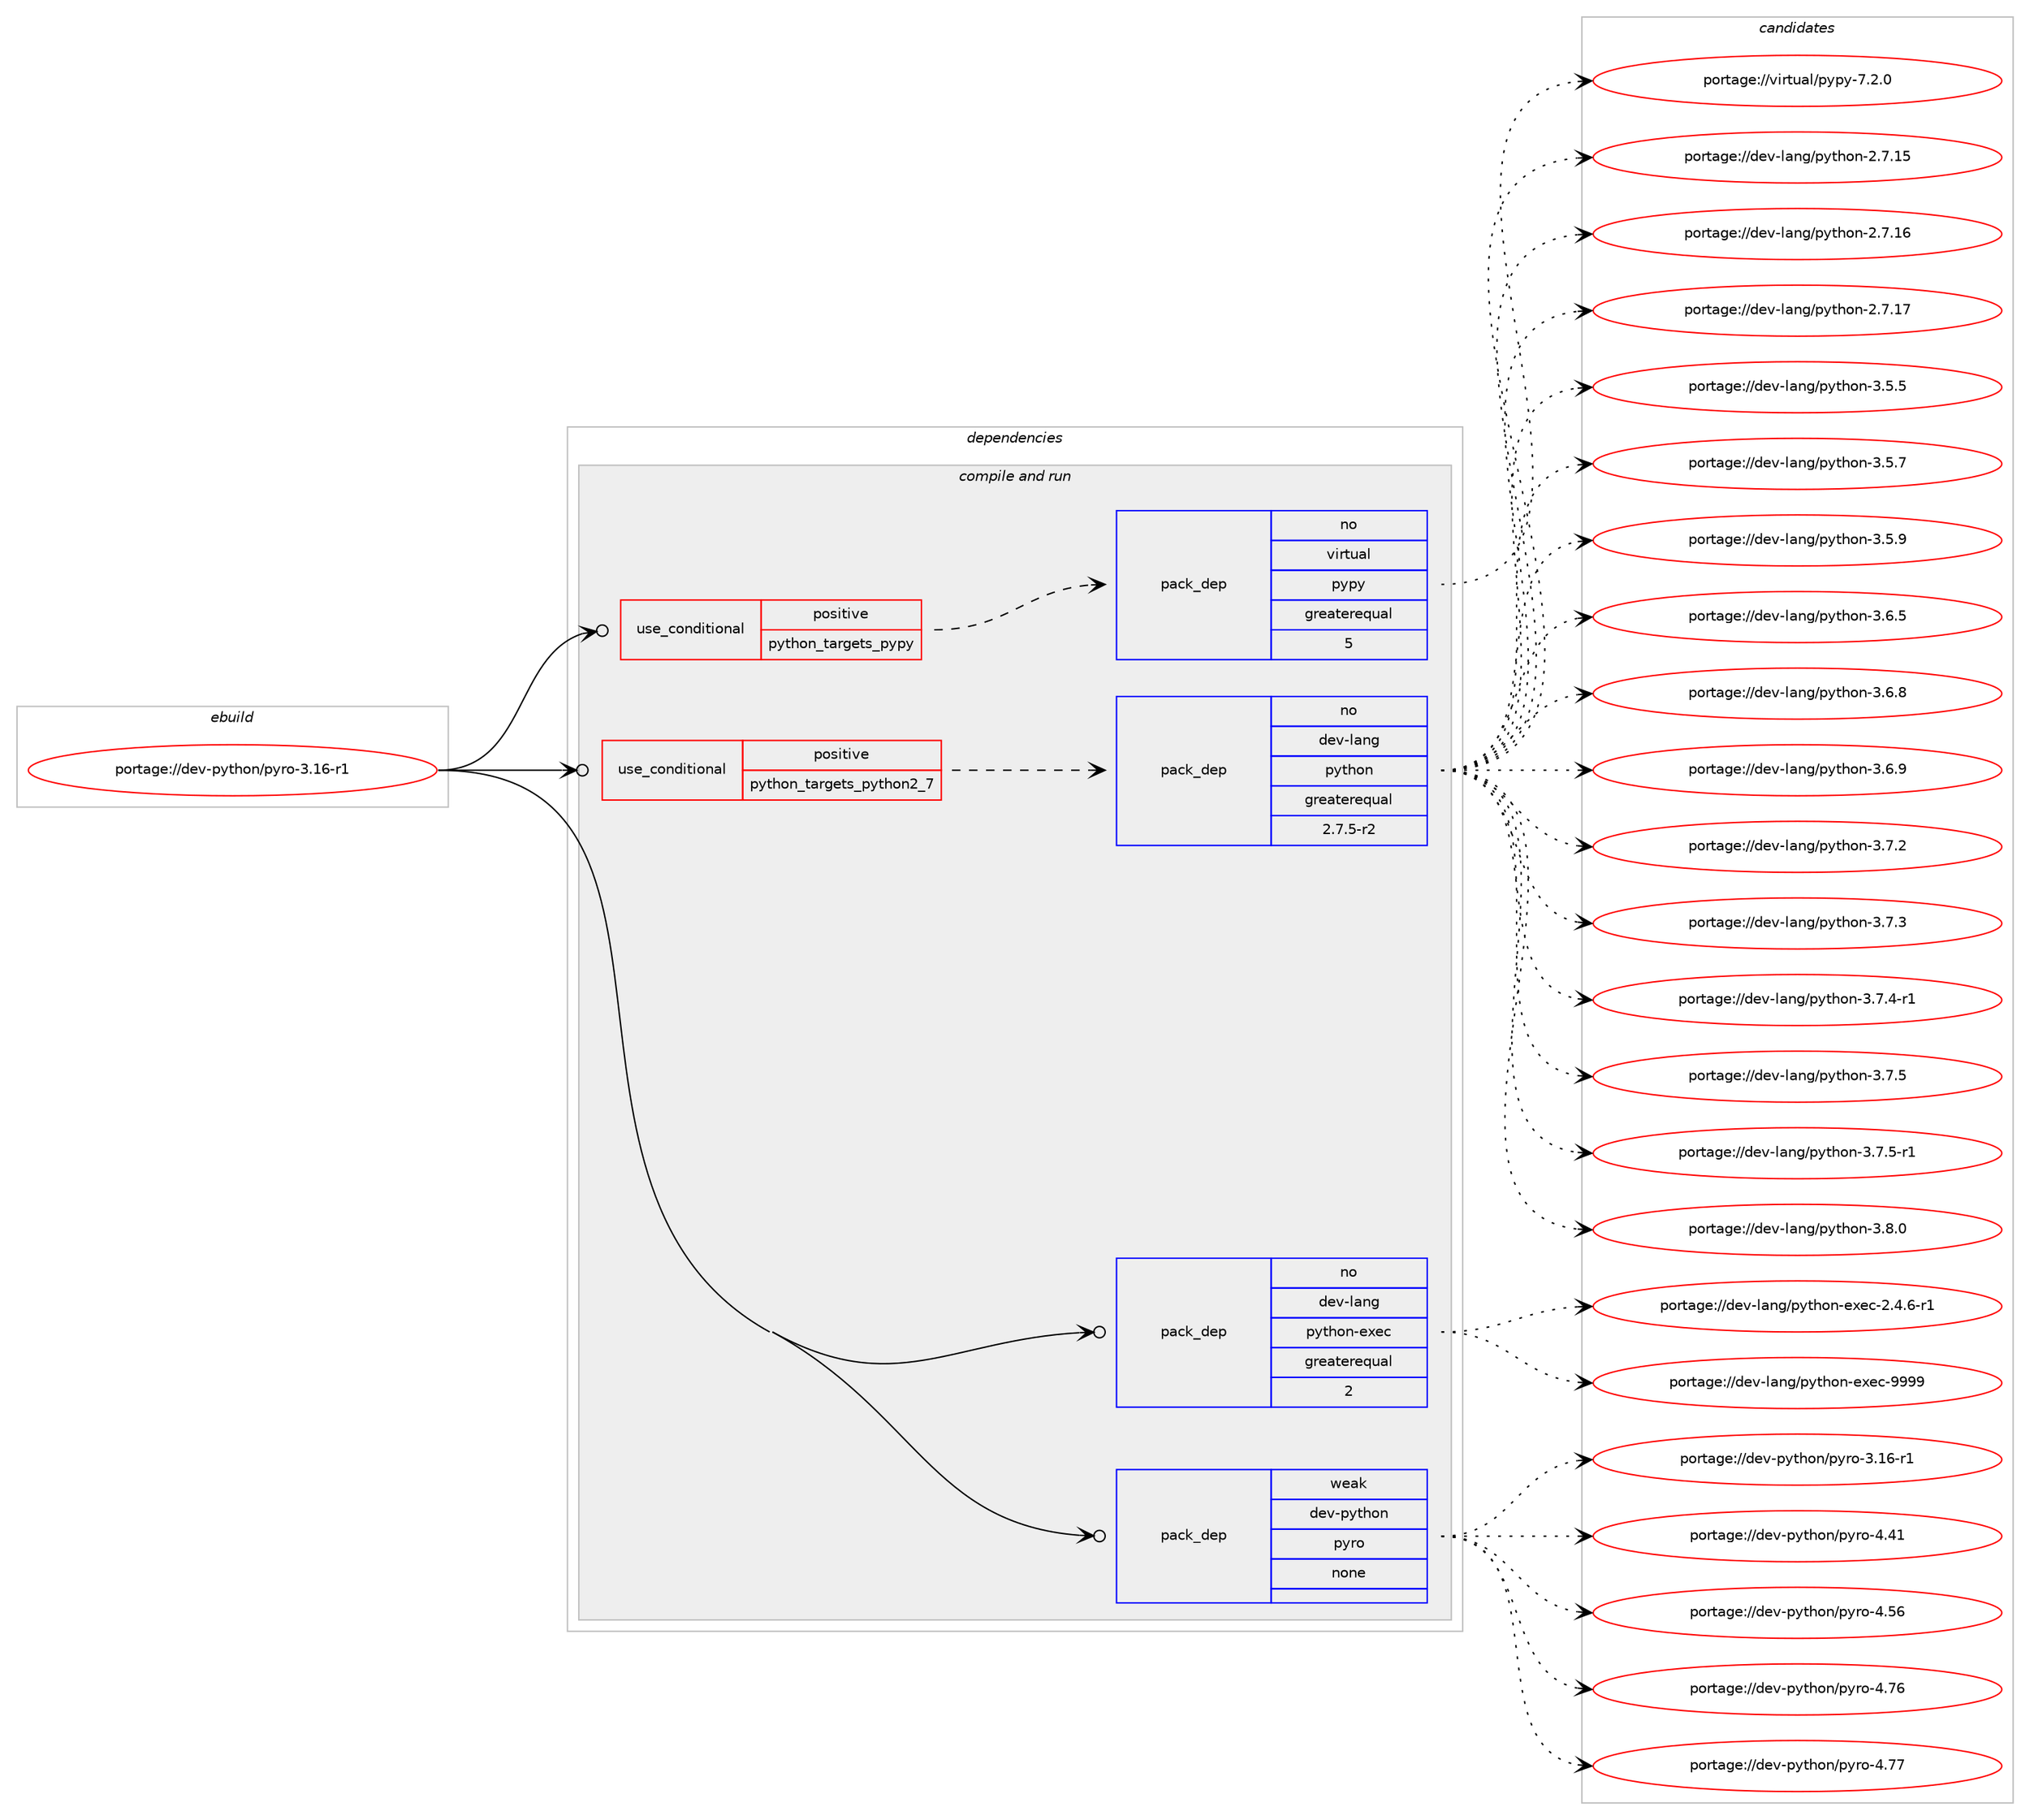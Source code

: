 digraph prolog {

# *************
# Graph options
# *************

newrank=true;
concentrate=true;
compound=true;
graph [rankdir=LR,fontname=Helvetica,fontsize=10,ranksep=1.5];#, ranksep=2.5, nodesep=0.2];
edge  [arrowhead=vee];
node  [fontname=Helvetica,fontsize=10];

# **********
# The ebuild
# **********

subgraph cluster_leftcol {
color=gray;
rank=same;
label=<<i>ebuild</i>>;
id [label="portage://dev-python/pyro-3.16-r1", color=red, width=4, href="../dev-python/pyro-3.16-r1.svg"];
}

# ****************
# The dependencies
# ****************

subgraph cluster_midcol {
color=gray;
label=<<i>dependencies</i>>;
subgraph cluster_compile {
fillcolor="#eeeeee";
style=filled;
label=<<i>compile</i>>;
}
subgraph cluster_compileandrun {
fillcolor="#eeeeee";
style=filled;
label=<<i>compile and run</i>>;
subgraph cond35972 {
dependency163300 [label=<<TABLE BORDER="0" CELLBORDER="1" CELLSPACING="0" CELLPADDING="4"><TR><TD ROWSPAN="3" CELLPADDING="10">use_conditional</TD></TR><TR><TD>positive</TD></TR><TR><TD>python_targets_pypy</TD></TR></TABLE>>, shape=none, color=red];
subgraph pack123947 {
dependency163301 [label=<<TABLE BORDER="0" CELLBORDER="1" CELLSPACING="0" CELLPADDING="4" WIDTH="220"><TR><TD ROWSPAN="6" CELLPADDING="30">pack_dep</TD></TR><TR><TD WIDTH="110">no</TD></TR><TR><TD>virtual</TD></TR><TR><TD>pypy</TD></TR><TR><TD>greaterequal</TD></TR><TR><TD>5</TD></TR></TABLE>>, shape=none, color=blue];
}
dependency163300:e -> dependency163301:w [weight=20,style="dashed",arrowhead="vee"];
}
id:e -> dependency163300:w [weight=20,style="solid",arrowhead="odotvee"];
subgraph cond35973 {
dependency163302 [label=<<TABLE BORDER="0" CELLBORDER="1" CELLSPACING="0" CELLPADDING="4"><TR><TD ROWSPAN="3" CELLPADDING="10">use_conditional</TD></TR><TR><TD>positive</TD></TR><TR><TD>python_targets_python2_7</TD></TR></TABLE>>, shape=none, color=red];
subgraph pack123948 {
dependency163303 [label=<<TABLE BORDER="0" CELLBORDER="1" CELLSPACING="0" CELLPADDING="4" WIDTH="220"><TR><TD ROWSPAN="6" CELLPADDING="30">pack_dep</TD></TR><TR><TD WIDTH="110">no</TD></TR><TR><TD>dev-lang</TD></TR><TR><TD>python</TD></TR><TR><TD>greaterequal</TD></TR><TR><TD>2.7.5-r2</TD></TR></TABLE>>, shape=none, color=blue];
}
dependency163302:e -> dependency163303:w [weight=20,style="dashed",arrowhead="vee"];
}
id:e -> dependency163302:w [weight=20,style="solid",arrowhead="odotvee"];
subgraph pack123949 {
dependency163304 [label=<<TABLE BORDER="0" CELLBORDER="1" CELLSPACING="0" CELLPADDING="4" WIDTH="220"><TR><TD ROWSPAN="6" CELLPADDING="30">pack_dep</TD></TR><TR><TD WIDTH="110">no</TD></TR><TR><TD>dev-lang</TD></TR><TR><TD>python-exec</TD></TR><TR><TD>greaterequal</TD></TR><TR><TD>2</TD></TR></TABLE>>, shape=none, color=blue];
}
id:e -> dependency163304:w [weight=20,style="solid",arrowhead="odotvee"];
subgraph pack123950 {
dependency163305 [label=<<TABLE BORDER="0" CELLBORDER="1" CELLSPACING="0" CELLPADDING="4" WIDTH="220"><TR><TD ROWSPAN="6" CELLPADDING="30">pack_dep</TD></TR><TR><TD WIDTH="110">weak</TD></TR><TR><TD>dev-python</TD></TR><TR><TD>pyro</TD></TR><TR><TD>none</TD></TR><TR><TD></TD></TR></TABLE>>, shape=none, color=blue];
}
id:e -> dependency163305:w [weight=20,style="solid",arrowhead="odotvee"];
}
subgraph cluster_run {
fillcolor="#eeeeee";
style=filled;
label=<<i>run</i>>;
}
}

# **************
# The candidates
# **************

subgraph cluster_choices {
rank=same;
color=gray;
label=<<i>candidates</i>>;

subgraph choice123947 {
color=black;
nodesep=1;
choiceportage1181051141161179710847112121112121455546504648 [label="portage://virtual/pypy-7.2.0", color=red, width=4,href="../virtual/pypy-7.2.0.svg"];
dependency163301:e -> choiceportage1181051141161179710847112121112121455546504648:w [style=dotted,weight="100"];
}
subgraph choice123948 {
color=black;
nodesep=1;
choiceportage10010111845108971101034711212111610411111045504655464953 [label="portage://dev-lang/python-2.7.15", color=red, width=4,href="../dev-lang/python-2.7.15.svg"];
choiceportage10010111845108971101034711212111610411111045504655464954 [label="portage://dev-lang/python-2.7.16", color=red, width=4,href="../dev-lang/python-2.7.16.svg"];
choiceportage10010111845108971101034711212111610411111045504655464955 [label="portage://dev-lang/python-2.7.17", color=red, width=4,href="../dev-lang/python-2.7.17.svg"];
choiceportage100101118451089711010347112121116104111110455146534653 [label="portage://dev-lang/python-3.5.5", color=red, width=4,href="../dev-lang/python-3.5.5.svg"];
choiceportage100101118451089711010347112121116104111110455146534655 [label="portage://dev-lang/python-3.5.7", color=red, width=4,href="../dev-lang/python-3.5.7.svg"];
choiceportage100101118451089711010347112121116104111110455146534657 [label="portage://dev-lang/python-3.5.9", color=red, width=4,href="../dev-lang/python-3.5.9.svg"];
choiceportage100101118451089711010347112121116104111110455146544653 [label="portage://dev-lang/python-3.6.5", color=red, width=4,href="../dev-lang/python-3.6.5.svg"];
choiceportage100101118451089711010347112121116104111110455146544656 [label="portage://dev-lang/python-3.6.8", color=red, width=4,href="../dev-lang/python-3.6.8.svg"];
choiceportage100101118451089711010347112121116104111110455146544657 [label="portage://dev-lang/python-3.6.9", color=red, width=4,href="../dev-lang/python-3.6.9.svg"];
choiceportage100101118451089711010347112121116104111110455146554650 [label="portage://dev-lang/python-3.7.2", color=red, width=4,href="../dev-lang/python-3.7.2.svg"];
choiceportage100101118451089711010347112121116104111110455146554651 [label="portage://dev-lang/python-3.7.3", color=red, width=4,href="../dev-lang/python-3.7.3.svg"];
choiceportage1001011184510897110103471121211161041111104551465546524511449 [label="portage://dev-lang/python-3.7.4-r1", color=red, width=4,href="../dev-lang/python-3.7.4-r1.svg"];
choiceportage100101118451089711010347112121116104111110455146554653 [label="portage://dev-lang/python-3.7.5", color=red, width=4,href="../dev-lang/python-3.7.5.svg"];
choiceportage1001011184510897110103471121211161041111104551465546534511449 [label="portage://dev-lang/python-3.7.5-r1", color=red, width=4,href="../dev-lang/python-3.7.5-r1.svg"];
choiceportage100101118451089711010347112121116104111110455146564648 [label="portage://dev-lang/python-3.8.0", color=red, width=4,href="../dev-lang/python-3.8.0.svg"];
dependency163303:e -> choiceportage10010111845108971101034711212111610411111045504655464953:w [style=dotted,weight="100"];
dependency163303:e -> choiceportage10010111845108971101034711212111610411111045504655464954:w [style=dotted,weight="100"];
dependency163303:e -> choiceportage10010111845108971101034711212111610411111045504655464955:w [style=dotted,weight="100"];
dependency163303:e -> choiceportage100101118451089711010347112121116104111110455146534653:w [style=dotted,weight="100"];
dependency163303:e -> choiceportage100101118451089711010347112121116104111110455146534655:w [style=dotted,weight="100"];
dependency163303:e -> choiceportage100101118451089711010347112121116104111110455146534657:w [style=dotted,weight="100"];
dependency163303:e -> choiceportage100101118451089711010347112121116104111110455146544653:w [style=dotted,weight="100"];
dependency163303:e -> choiceportage100101118451089711010347112121116104111110455146544656:w [style=dotted,weight="100"];
dependency163303:e -> choiceportage100101118451089711010347112121116104111110455146544657:w [style=dotted,weight="100"];
dependency163303:e -> choiceportage100101118451089711010347112121116104111110455146554650:w [style=dotted,weight="100"];
dependency163303:e -> choiceportage100101118451089711010347112121116104111110455146554651:w [style=dotted,weight="100"];
dependency163303:e -> choiceportage1001011184510897110103471121211161041111104551465546524511449:w [style=dotted,weight="100"];
dependency163303:e -> choiceportage100101118451089711010347112121116104111110455146554653:w [style=dotted,weight="100"];
dependency163303:e -> choiceportage1001011184510897110103471121211161041111104551465546534511449:w [style=dotted,weight="100"];
dependency163303:e -> choiceportage100101118451089711010347112121116104111110455146564648:w [style=dotted,weight="100"];
}
subgraph choice123949 {
color=black;
nodesep=1;
choiceportage10010111845108971101034711212111610411111045101120101994550465246544511449 [label="portage://dev-lang/python-exec-2.4.6-r1", color=red, width=4,href="../dev-lang/python-exec-2.4.6-r1.svg"];
choiceportage10010111845108971101034711212111610411111045101120101994557575757 [label="portage://dev-lang/python-exec-9999", color=red, width=4,href="../dev-lang/python-exec-9999.svg"];
dependency163304:e -> choiceportage10010111845108971101034711212111610411111045101120101994550465246544511449:w [style=dotted,weight="100"];
dependency163304:e -> choiceportage10010111845108971101034711212111610411111045101120101994557575757:w [style=dotted,weight="100"];
}
subgraph choice123950 {
color=black;
nodesep=1;
choiceportage100101118451121211161041111104711212111411145514649544511449 [label="portage://dev-python/pyro-3.16-r1", color=red, width=4,href="../dev-python/pyro-3.16-r1.svg"];
choiceportage10010111845112121116104111110471121211141114552465249 [label="portage://dev-python/pyro-4.41", color=red, width=4,href="../dev-python/pyro-4.41.svg"];
choiceportage10010111845112121116104111110471121211141114552465354 [label="portage://dev-python/pyro-4.56", color=red, width=4,href="../dev-python/pyro-4.56.svg"];
choiceportage10010111845112121116104111110471121211141114552465554 [label="portage://dev-python/pyro-4.76", color=red, width=4,href="../dev-python/pyro-4.76.svg"];
choiceportage10010111845112121116104111110471121211141114552465555 [label="portage://dev-python/pyro-4.77", color=red, width=4,href="../dev-python/pyro-4.77.svg"];
dependency163305:e -> choiceportage100101118451121211161041111104711212111411145514649544511449:w [style=dotted,weight="100"];
dependency163305:e -> choiceportage10010111845112121116104111110471121211141114552465249:w [style=dotted,weight="100"];
dependency163305:e -> choiceportage10010111845112121116104111110471121211141114552465354:w [style=dotted,weight="100"];
dependency163305:e -> choiceportage10010111845112121116104111110471121211141114552465554:w [style=dotted,weight="100"];
dependency163305:e -> choiceportage10010111845112121116104111110471121211141114552465555:w [style=dotted,weight="100"];
}
}

}
